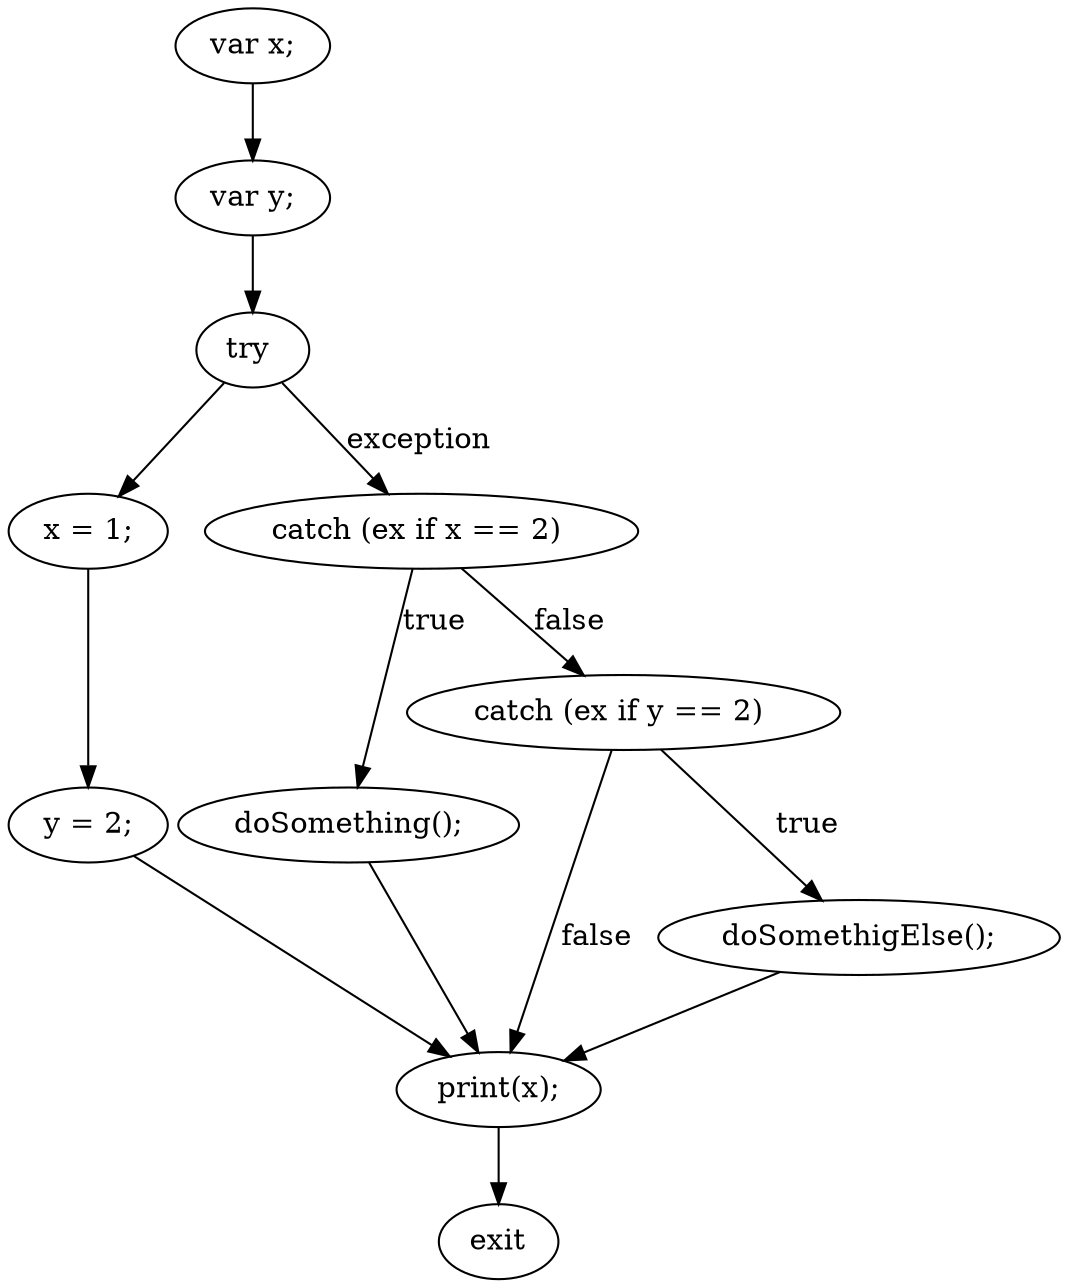 digraph {
"0" [label="y = 2;\n"] 
"1" [label="x = 1;\n"] 
"2" [label="exit"] 
"3" [label="print(x);\n"] 
"4" [label="var x;\n"] 
"5" [label="doSomething();\n"] 
"6" [label="doSomethigElse();\n"] 
"7" [label="catch (ex if x == 2) "] 
"8" [label="var y;\n"] 
"9" [label="try "] 
"10" [label="catch (ex if y == 2) "] 
"0" -> "3" [label=""] 
"1" -> "0" [label=""] 
"3" -> "2" [label=""] 
"4" -> "8" [label=""] 
"5" -> "3" [label=""] 
"6" -> "3" [label=""] 
"7" -> "10" [label="false"] 
"7" -> "5" [label="true"] 
"8" -> "9" [label=""] 
"9" -> "7" [label="exception"] 
"9" -> "1" [label=""] 
"10" -> "3" [label="false"] 
"10" -> "6" [label="true"] 
}
